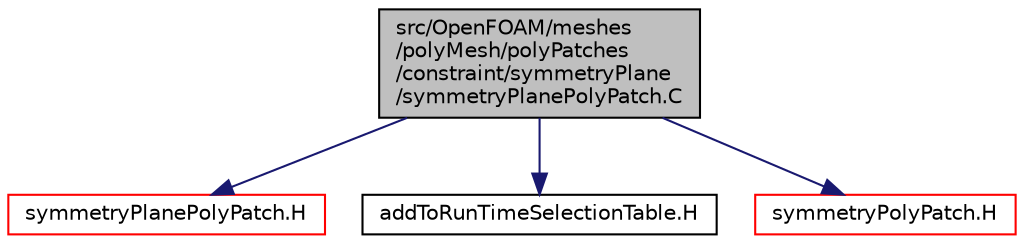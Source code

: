 digraph "src/OpenFOAM/meshes/polyMesh/polyPatches/constraint/symmetryPlane/symmetryPlanePolyPatch.C"
{
  bgcolor="transparent";
  edge [fontname="Helvetica",fontsize="10",labelfontname="Helvetica",labelfontsize="10"];
  node [fontname="Helvetica",fontsize="10",shape=record];
  Node0 [label="src/OpenFOAM/meshes\l/polyMesh/polyPatches\l/constraint/symmetryPlane\l/symmetryPlanePolyPatch.C",height=0.2,width=0.4,color="black", fillcolor="grey75", style="filled", fontcolor="black"];
  Node0 -> Node1 [color="midnightblue",fontsize="10",style="solid",fontname="Helvetica"];
  Node1 [label="symmetryPlanePolyPatch.H",height=0.2,width=0.4,color="red",URL="$a12503.html"];
  Node0 -> Node167 [color="midnightblue",fontsize="10",style="solid",fontname="Helvetica"];
  Node167 [label="addToRunTimeSelectionTable.H",height=0.2,width=0.4,color="black",URL="$a09989.html",tooltip="Macros for easy insertion into run-time selection tables. "];
  Node0 -> Node168 [color="midnightblue",fontsize="10",style="solid",fontname="Helvetica"];
  Node168 [label="symmetryPolyPatch.H",height=0.2,width=0.4,color="red",URL="$a12497.html"];
}
